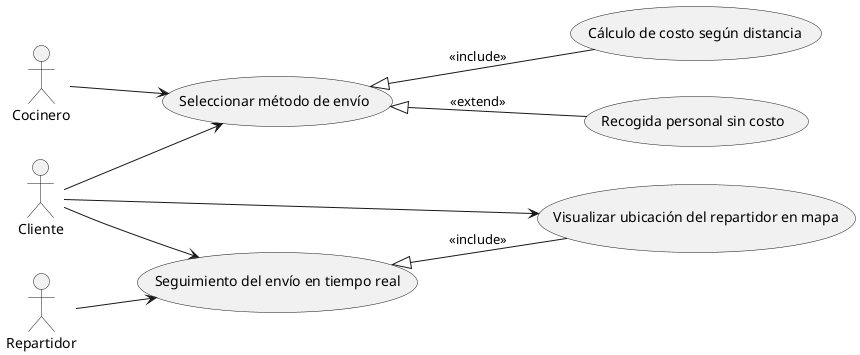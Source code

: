 @startuml
left to right direction

actor Cliente
actor Cocinero
actor Repartidor

usecase "Seleccionar método de envío" as SeleccionarEnvio
usecase "Cálculo de costo según distancia" as CalculoCosto
usecase "Recogida personal sin costo" as RecogidaGratuita
usecase "Seguimiento del envío en tiempo real" as SeguimientoEnvio
usecase "Visualizar ubicación del repartidor en mapa" as UbicacionRepartidor

Cliente --> SeleccionarEnvio
Cliente --> SeguimientoEnvio
Cliente --> UbicacionRepartidor

Cocinero --> SeleccionarEnvio
Repartidor --> SeguimientoEnvio

SeleccionarEnvio <|-- CalculoCosto : <<include>>
SeleccionarEnvio <|-- RecogidaGratuita : <<extend>>
SeguimientoEnvio <|-- UbicacionRepartidor : <<include>>
@enduml
